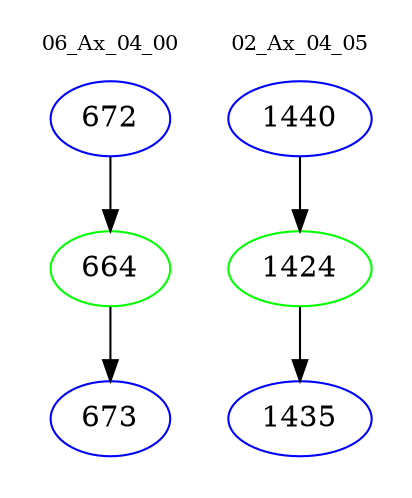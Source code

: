 digraph{
subgraph cluster_0 {
color = white
label = "06_Ax_04_00";
fontsize=10;
T0_672 [label="672", color="blue"]
T0_672 -> T0_664 [color="black"]
T0_664 [label="664", color="green"]
T0_664 -> T0_673 [color="black"]
T0_673 [label="673", color="blue"]
}
subgraph cluster_1 {
color = white
label = "02_Ax_04_05";
fontsize=10;
T1_1440 [label="1440", color="blue"]
T1_1440 -> T1_1424 [color="black"]
T1_1424 [label="1424", color="green"]
T1_1424 -> T1_1435 [color="black"]
T1_1435 [label="1435", color="blue"]
}
}
